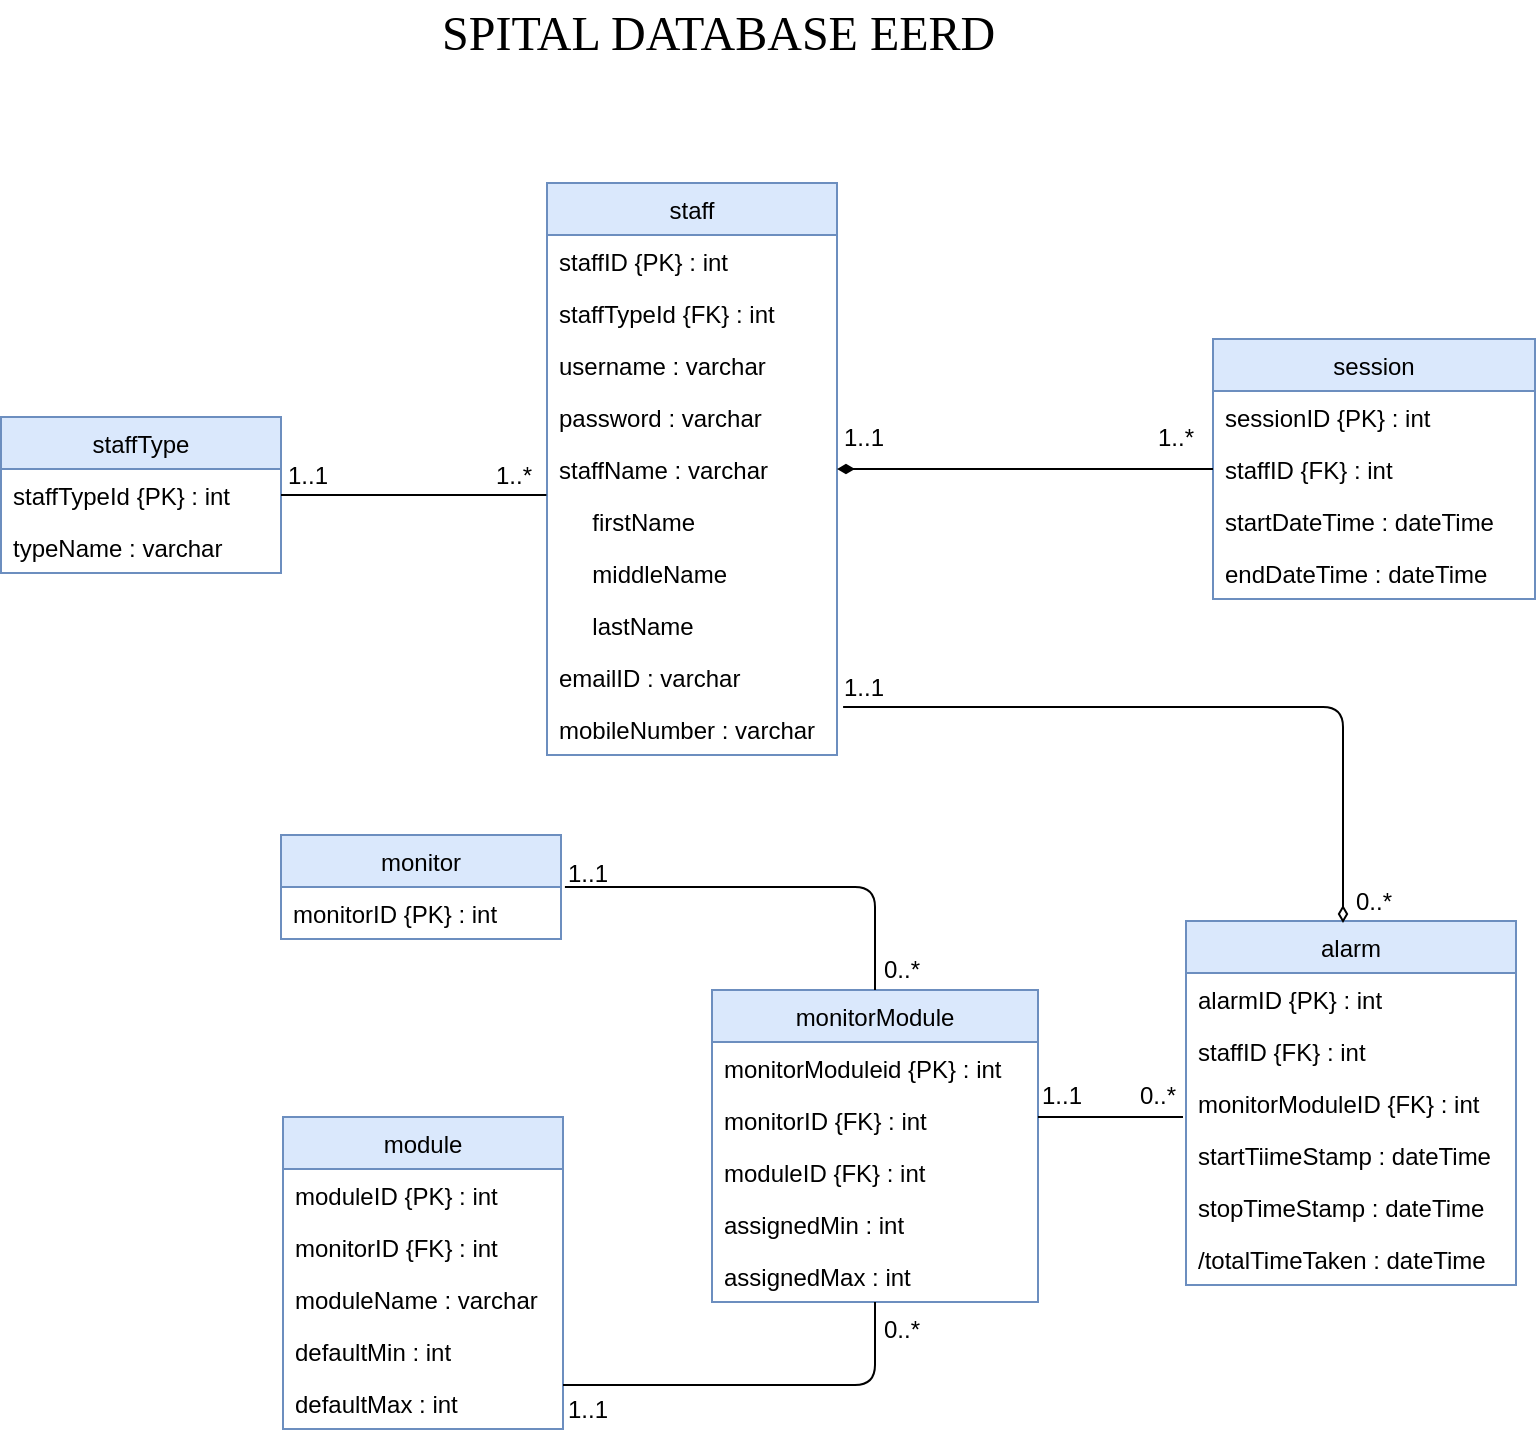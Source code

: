 <mxfile version="12.1.4" type="google" pages="1"><diagram name="Page-1" id="a7904f86-f2b4-8e86-fa97-74104820619b"><mxGraphModel dx="1331" dy="801" grid="0" gridSize="10" guides="1" tooltips="1" connect="1" arrows="1" fold="1" page="1" pageScale="1" pageWidth="1169" pageHeight="827" background="#ffffff" math="0" shadow="0"><root><mxCell id="0"/><mxCell id="1" parent="0"/><mxCell id="qezCZ1PlhxGMS-Hb1OPX-21" value="session" style="swimlane;fontStyle=0;childLayout=stackLayout;horizontal=1;startSize=26;fillColor=#dae8fc;horizontalStack=0;resizeParent=1;resizeParentMax=0;resizeLast=0;collapsible=1;marginBottom=0;strokeColor=#6c8ebf;" vertex="1" parent="1"><mxGeometry x="789.5" y="189.5" width="161" height="130" as="geometry"/></mxCell><mxCell id="qezCZ1PlhxGMS-Hb1OPX-30" value="sessionID {PK} : int" style="text;strokeColor=none;fillColor=none;align=left;verticalAlign=top;spacingLeft=4;spacingRight=4;overflow=hidden;rotatable=0;points=[[0,0.5],[1,0.5]];portConstraint=eastwest;" vertex="1" parent="qezCZ1PlhxGMS-Hb1OPX-21"><mxGeometry y="26" width="161" height="26" as="geometry"/></mxCell><mxCell id="qezCZ1PlhxGMS-Hb1OPX-29" value="staffID {FK} : int" style="text;strokeColor=none;fillColor=none;align=left;verticalAlign=top;spacingLeft=4;spacingRight=4;overflow=hidden;rotatable=0;points=[[0,0.5],[1,0.5]];portConstraint=eastwest;" vertex="1" parent="qezCZ1PlhxGMS-Hb1OPX-21"><mxGeometry y="52" width="161" height="26" as="geometry"/></mxCell><mxCell id="qezCZ1PlhxGMS-Hb1OPX-71" value="startDateTime : dateTime" style="text;strokeColor=none;fillColor=none;align=left;verticalAlign=top;spacingLeft=4;spacingRight=4;overflow=hidden;rotatable=0;points=[[0,0.5],[1,0.5]];portConstraint=eastwest;fontFamily=Helvetica;fontSize=12;" vertex="1" parent="qezCZ1PlhxGMS-Hb1OPX-21"><mxGeometry y="78" width="161" height="26" as="geometry"/></mxCell><mxCell id="qezCZ1PlhxGMS-Hb1OPX-72" value="endDateTime : dateTime" style="text;strokeColor=none;fillColor=none;align=left;verticalAlign=top;spacingLeft=4;spacingRight=4;overflow=hidden;rotatable=0;points=[[0,0.5],[1,0.5]];portConstraint=eastwest;fontFamily=Helvetica;fontSize=12;" vertex="1" parent="qezCZ1PlhxGMS-Hb1OPX-21"><mxGeometry y="104" width="161" height="26" as="geometry"/></mxCell><mxCell id="qezCZ1PlhxGMS-Hb1OPX-25" value="alarm" style="swimlane;fontStyle=0;childLayout=stackLayout;horizontal=1;startSize=26;fillColor=#dae8fc;horizontalStack=0;resizeParent=1;resizeParentMax=0;resizeLast=0;collapsible=1;marginBottom=0;strokeColor=#6c8ebf;" vertex="1" parent="1"><mxGeometry x="776" y="480.5" width="165" height="182" as="geometry"/></mxCell><mxCell id="qezCZ1PlhxGMS-Hb1OPX-31" value="alarmID {PK} : int" style="text;strokeColor=none;fillColor=none;align=left;verticalAlign=top;spacingLeft=4;spacingRight=4;overflow=hidden;rotatable=0;points=[[0,0.5],[1,0.5]];portConstraint=eastwest;" vertex="1" parent="qezCZ1PlhxGMS-Hb1OPX-25"><mxGeometry y="26" width="165" height="26" as="geometry"/></mxCell><mxCell id="qezCZ1PlhxGMS-Hb1OPX-63" value="staffID {FK} : int" style="text;strokeColor=none;fillColor=none;align=left;verticalAlign=top;spacingLeft=4;spacingRight=4;overflow=hidden;rotatable=0;points=[[0,0.5],[1,0.5]];portConstraint=eastwest;" vertex="1" parent="qezCZ1PlhxGMS-Hb1OPX-25"><mxGeometry y="52" width="165" height="26" as="geometry"/></mxCell><mxCell id="qezCZ1PlhxGMS-Hb1OPX-26" value="monitorModuleID {FK} : int" style="text;strokeColor=none;fillColor=none;align=left;verticalAlign=top;spacingLeft=4;spacingRight=4;overflow=hidden;rotatable=0;points=[[0,0.5],[1,0.5]];portConstraint=eastwest;" vertex="1" parent="qezCZ1PlhxGMS-Hb1OPX-25"><mxGeometry y="78" width="165" height="26" as="geometry"/></mxCell><mxCell id="qezCZ1PlhxGMS-Hb1OPX-27" value="startTiimeStamp : dateTime" style="text;strokeColor=none;fillColor=none;align=left;verticalAlign=top;spacingLeft=4;spacingRight=4;overflow=hidden;rotatable=0;points=[[0,0.5],[1,0.5]];portConstraint=eastwest;" vertex="1" parent="qezCZ1PlhxGMS-Hb1OPX-25"><mxGeometry y="104" width="165" height="26" as="geometry"/></mxCell><mxCell id="qezCZ1PlhxGMS-Hb1OPX-28" value="stopTimeStamp : dateTime" style="text;strokeColor=none;fillColor=none;align=left;verticalAlign=top;spacingLeft=4;spacingRight=4;overflow=hidden;rotatable=0;points=[[0,0.5],[1,0.5]];portConstraint=eastwest;" vertex="1" parent="qezCZ1PlhxGMS-Hb1OPX-25"><mxGeometry y="130" width="165" height="26" as="geometry"/></mxCell><mxCell id="qezCZ1PlhxGMS-Hb1OPX-67" value="/totalTimeTaken : dateTime" style="text;strokeColor=none;fillColor=none;align=left;verticalAlign=top;spacingLeft=4;spacingRight=4;overflow=hidden;rotatable=0;points=[[0,0.5],[1,0.5]];portConstraint=eastwest;" vertex="1" parent="qezCZ1PlhxGMS-Hb1OPX-25"><mxGeometry y="156" width="165" height="26" as="geometry"/></mxCell><mxCell id="qezCZ1PlhxGMS-Hb1OPX-32" value="staff" style="swimlane;fontStyle=0;childLayout=stackLayout;horizontal=1;startSize=26;fillColor=#dae8fc;horizontalStack=0;resizeParent=1;resizeParentMax=0;resizeLast=0;collapsible=1;marginBottom=0;strokeColor=#6c8ebf;" vertex="1" parent="1"><mxGeometry x="456.5" y="111.5" width="145" height="286" as="geometry"/></mxCell><mxCell id="qezCZ1PlhxGMS-Hb1OPX-37" value="staffID {PK} : int" style="text;strokeColor=none;fillColor=none;align=left;verticalAlign=top;spacingLeft=4;spacingRight=4;overflow=hidden;rotatable=0;points=[[0,0.5],[1,0.5]];portConstraint=eastwest;" vertex="1" parent="qezCZ1PlhxGMS-Hb1OPX-32"><mxGeometry y="26" width="145" height="26" as="geometry"/></mxCell><mxCell id="qezCZ1PlhxGMS-Hb1OPX-20" value="staffTypeId {FK} : int" style="text;strokeColor=none;fillColor=none;align=left;verticalAlign=top;spacingLeft=4;spacingRight=4;overflow=hidden;rotatable=0;points=[[0,0.5],[1,0.5]];portConstraint=eastwest;" vertex="1" parent="qezCZ1PlhxGMS-Hb1OPX-32"><mxGeometry y="52" width="145" height="26" as="geometry"/></mxCell><mxCell id="qezCZ1PlhxGMS-Hb1OPX-2" value="username : varchar" style="text;strokeColor=none;fillColor=none;align=left;verticalAlign=top;spacingLeft=4;spacingRight=4;overflow=hidden;rotatable=0;points=[[0,0.5],[1,0.5]];portConstraint=eastwest;" vertex="1" parent="qezCZ1PlhxGMS-Hb1OPX-32"><mxGeometry y="78" width="145" height="26" as="geometry"/></mxCell><mxCell id="qezCZ1PlhxGMS-Hb1OPX-3" value="password : varchar" style="text;strokeColor=none;fillColor=none;align=left;verticalAlign=top;spacingLeft=4;spacingRight=4;overflow=hidden;rotatable=0;points=[[0,0.5],[1,0.5]];portConstraint=eastwest;" vertex="1" parent="qezCZ1PlhxGMS-Hb1OPX-32"><mxGeometry y="104" width="145" height="26" as="geometry"/></mxCell><mxCell id="qezCZ1PlhxGMS-Hb1OPX-36" value="staffName : varchar" style="text;strokeColor=none;fillColor=none;align=left;verticalAlign=top;spacingLeft=4;spacingRight=4;overflow=hidden;rotatable=0;points=[[0,0.5],[1,0.5]];portConstraint=eastwest;" vertex="1" parent="qezCZ1PlhxGMS-Hb1OPX-32"><mxGeometry y="130" width="145" height="26" as="geometry"/></mxCell><mxCell id="qezCZ1PlhxGMS-Hb1OPX-60" value="     firstName" style="text;strokeColor=none;fillColor=none;align=left;verticalAlign=top;spacingLeft=4;spacingRight=4;overflow=hidden;rotatable=0;points=[[0,0.5],[1,0.5]];portConstraint=eastwest;" vertex="1" parent="qezCZ1PlhxGMS-Hb1OPX-32"><mxGeometry y="156" width="145" height="26" as="geometry"/></mxCell><mxCell id="qezCZ1PlhxGMS-Hb1OPX-62" value="     middleName" style="text;strokeColor=none;fillColor=none;align=left;verticalAlign=top;spacingLeft=4;spacingRight=4;overflow=hidden;rotatable=0;points=[[0,0.5],[1,0.5]];portConstraint=eastwest;" vertex="1" parent="qezCZ1PlhxGMS-Hb1OPX-32"><mxGeometry y="182" width="145" height="26" as="geometry"/></mxCell><mxCell id="qezCZ1PlhxGMS-Hb1OPX-61" value="     lastName" style="text;strokeColor=none;fillColor=none;align=left;verticalAlign=top;spacingLeft=4;spacingRight=4;overflow=hidden;rotatable=0;points=[[0,0.5],[1,0.5]];portConstraint=eastwest;" vertex="1" parent="qezCZ1PlhxGMS-Hb1OPX-32"><mxGeometry y="208" width="145" height="26" as="geometry"/></mxCell><mxCell id="qezCZ1PlhxGMS-Hb1OPX-18" value="emailID : varchar" style="text;strokeColor=none;fillColor=none;align=left;verticalAlign=top;spacingLeft=4;spacingRight=4;overflow=hidden;rotatable=0;points=[[0,0.5],[1,0.5]];portConstraint=eastwest;" vertex="1" parent="qezCZ1PlhxGMS-Hb1OPX-32"><mxGeometry y="234" width="145" height="26" as="geometry"/></mxCell><mxCell id="qezCZ1PlhxGMS-Hb1OPX-19" value="mobileNumber : varchar" style="text;strokeColor=none;fillColor=none;align=left;verticalAlign=top;spacingLeft=4;spacingRight=4;overflow=hidden;rotatable=0;points=[[0,0.5],[1,0.5]];portConstraint=eastwest;" vertex="1" parent="qezCZ1PlhxGMS-Hb1OPX-32"><mxGeometry y="260" width="145" height="26" as="geometry"/></mxCell><mxCell id="qezCZ1PlhxGMS-Hb1OPX-38" value="monitor" style="swimlane;fontStyle=0;childLayout=stackLayout;horizontal=1;startSize=26;fillColor=#dae8fc;horizontalStack=0;resizeParent=1;resizeParentMax=0;resizeLast=0;collapsible=1;marginBottom=0;strokeColor=#6c8ebf;" vertex="1" parent="1"><mxGeometry x="323.5" y="437.5" width="140" height="52" as="geometry"/></mxCell><mxCell id="qezCZ1PlhxGMS-Hb1OPX-39" value="monitorID {PK} : int" style="text;strokeColor=none;fillColor=none;align=left;verticalAlign=top;spacingLeft=4;spacingRight=4;overflow=hidden;rotatable=0;points=[[0,0.5],[1,0.5]];portConstraint=eastwest;" vertex="1" parent="qezCZ1PlhxGMS-Hb1OPX-38"><mxGeometry y="26" width="140" height="26" as="geometry"/></mxCell><mxCell id="qezCZ1PlhxGMS-Hb1OPX-42" value="module" style="swimlane;fontStyle=0;childLayout=stackLayout;horizontal=1;startSize=26;fillColor=#dae8fc;horizontalStack=0;resizeParent=1;resizeParentMax=0;resizeLast=0;collapsible=1;marginBottom=0;strokeColor=#6c8ebf;" vertex="1" parent="1"><mxGeometry x="324.5" y="578.5" width="140" height="156" as="geometry"/></mxCell><mxCell id="qezCZ1PlhxGMS-Hb1OPX-43" value="moduleID {PK} : int" style="text;strokeColor=none;fillColor=none;align=left;verticalAlign=top;spacingLeft=4;spacingRight=4;overflow=hidden;rotatable=0;points=[[0,0.5],[1,0.5]];portConstraint=eastwest;" vertex="1" parent="qezCZ1PlhxGMS-Hb1OPX-42"><mxGeometry y="26" width="140" height="26" as="geometry"/></mxCell><mxCell id="qezCZ1PlhxGMS-Hb1OPX-48" value="monitorID {FK} : int" style="text;strokeColor=none;fillColor=none;align=left;verticalAlign=top;spacingLeft=4;spacingRight=4;overflow=hidden;rotatable=0;points=[[0,0.5],[1,0.5]];portConstraint=eastwest;" vertex="1" parent="qezCZ1PlhxGMS-Hb1OPX-42"><mxGeometry y="52" width="140" height="26" as="geometry"/></mxCell><mxCell id="qezCZ1PlhxGMS-Hb1OPX-44" value="moduleName : varchar" style="text;strokeColor=none;fillColor=none;align=left;verticalAlign=top;spacingLeft=4;spacingRight=4;overflow=hidden;rotatable=0;points=[[0,0.5],[1,0.5]];portConstraint=eastwest;" vertex="1" parent="qezCZ1PlhxGMS-Hb1OPX-42"><mxGeometry y="78" width="140" height="26" as="geometry"/></mxCell><mxCell id="qezCZ1PlhxGMS-Hb1OPX-79" value="defaultMin : int" style="text;strokeColor=none;fillColor=none;align=left;verticalAlign=top;spacingLeft=4;spacingRight=4;overflow=hidden;rotatable=0;points=[[0,0.5],[1,0.5]];portConstraint=eastwest;fontFamily=Helvetica;fontSize=12;" vertex="1" parent="qezCZ1PlhxGMS-Hb1OPX-42"><mxGeometry y="104" width="140" height="26" as="geometry"/></mxCell><mxCell id="qezCZ1PlhxGMS-Hb1OPX-80" value="defaultMax : int" style="text;strokeColor=none;fillColor=none;align=left;verticalAlign=top;spacingLeft=4;spacingRight=4;overflow=hidden;rotatable=0;points=[[0,0.5],[1,0.5]];portConstraint=eastwest;fontFamily=Helvetica;fontSize=12;" vertex="1" parent="qezCZ1PlhxGMS-Hb1OPX-42"><mxGeometry y="130" width="140" height="26" as="geometry"/></mxCell><mxCell id="qezCZ1PlhxGMS-Hb1OPX-51" value="" style="endArrow=none;html=1;exitX=1;exitY=0.5;exitDx=0;exitDy=0;entryX=0;entryY=0.5;entryDx=0;entryDy=0;startArrow=diamondThin;startFill=1;" edge="1" parent="1" source="qezCZ1PlhxGMS-Hb1OPX-36" target="qezCZ1PlhxGMS-Hb1OPX-29"><mxGeometry width="50" height="50" relative="1" as="geometry"><mxPoint x="656.5" y="274.5" as="sourcePoint"/><mxPoint x="706.5" y="224.5" as="targetPoint"/></mxGeometry></mxCell><mxCell id="qezCZ1PlhxGMS-Hb1OPX-52" value="1..*" style="text;html=1;resizable=0;points=[];autosize=1;align=left;verticalAlign=top;spacingTop=-4;" vertex="1" parent="1"><mxGeometry x="759.5" y="228.5" width="30" height="20" as="geometry"/></mxCell><mxCell id="qezCZ1PlhxGMS-Hb1OPX-53" value="1..1" style="text;html=1;resizable=0;points=[];autosize=1;align=left;verticalAlign=top;spacingTop=-4;" vertex="1" parent="1"><mxGeometry x="602.5" y="228.5" width="40" height="20" as="geometry"/></mxCell><mxCell id="qezCZ1PlhxGMS-Hb1OPX-64" value="" style="endArrow=none;html=1;exitX=0.5;exitY=0;exitDx=0;exitDy=0;endFill=0;startArrow=diamondThin;startFill=0;entryX=1.021;entryY=0.077;entryDx=0;entryDy=0;entryPerimeter=0;" edge="1" parent="1" target="qezCZ1PlhxGMS-Hb1OPX-19"><mxGeometry width="50" height="50" relative="1" as="geometry"><mxPoint x="854.5" y="481.5" as="sourcePoint"/><mxPoint x="597.5" y="348.5" as="targetPoint"/><Array as="points"><mxPoint x="854.5" y="373.5"/></Array></mxGeometry></mxCell><mxCell id="qezCZ1PlhxGMS-Hb1OPX-65" value="0..*" style="text;html=1;resizable=0;points=[];autosize=1;align=left;verticalAlign=top;spacingTop=-4;" vertex="1" parent="1"><mxGeometry x="858.5" y="460.5" width="30" height="20" as="geometry"/></mxCell><mxCell id="qezCZ1PlhxGMS-Hb1OPX-66" value="1..1" style="text;html=1;resizable=0;points=[];autosize=1;align=left;verticalAlign=top;spacingTop=-4;" vertex="1" parent="1"><mxGeometry x="602.5" y="353.5" width="40" height="20" as="geometry"/></mxCell><mxCell id="qezCZ1PlhxGMS-Hb1OPX-69" value="SPITAL DATABASE EERD" style="text;html=1;resizable=0;points=[];autosize=1;align=left;verticalAlign=top;spacingTop=-4;fontFamily=Verdana;fontSize=24;" vertex="1" parent="1"><mxGeometry x="402" y="20" width="310" height="30" as="geometry"/></mxCell><mxCell id="qezCZ1PlhxGMS-Hb1OPX-74" value="monitorModule" style="swimlane;fontStyle=0;childLayout=stackLayout;horizontal=1;startSize=26;fillColor=#dae8fc;horizontalStack=0;resizeParent=1;resizeParentMax=0;resizeLast=0;collapsible=1;marginBottom=0;fontFamily=Helvetica;fontSize=12;strokeColor=#6c8ebf;" vertex="1" parent="1"><mxGeometry x="539" y="515" width="163" height="156" as="geometry"/></mxCell><mxCell id="qezCZ1PlhxGMS-Hb1OPX-76" value="monitorModuleid {PK} : int" style="text;strokeColor=none;fillColor=none;align=left;verticalAlign=top;spacingLeft=4;spacingRight=4;overflow=hidden;rotatable=0;points=[[0,0.5],[1,0.5]];portConstraint=eastwest;" vertex="1" parent="qezCZ1PlhxGMS-Hb1OPX-74"><mxGeometry y="26" width="163" height="26" as="geometry"/></mxCell><mxCell id="qezCZ1PlhxGMS-Hb1OPX-77" value="monitorID {FK} : int" style="text;strokeColor=none;fillColor=none;align=left;verticalAlign=top;spacingLeft=4;spacingRight=4;overflow=hidden;rotatable=0;points=[[0,0.5],[1,0.5]];portConstraint=eastwest;" vertex="1" parent="qezCZ1PlhxGMS-Hb1OPX-74"><mxGeometry y="52" width="163" height="26" as="geometry"/></mxCell><mxCell id="qezCZ1PlhxGMS-Hb1OPX-78" value="moduleID {FK} : int" style="text;strokeColor=none;fillColor=none;align=left;verticalAlign=top;spacingLeft=4;spacingRight=4;overflow=hidden;rotatable=0;points=[[0,0.5],[1,0.5]];portConstraint=eastwest;fontFamily=Helvetica;fontSize=12;" vertex="1" parent="qezCZ1PlhxGMS-Hb1OPX-74"><mxGeometry y="78" width="163" height="26" as="geometry"/></mxCell><mxCell id="qezCZ1PlhxGMS-Hb1OPX-84" value="assignedMin : int" style="text;strokeColor=none;fillColor=none;align=left;verticalAlign=top;spacingLeft=4;spacingRight=4;overflow=hidden;rotatable=0;points=[[0,0.5],[1,0.5]];portConstraint=eastwest;fontFamily=Helvetica;fontSize=12;" vertex="1" parent="qezCZ1PlhxGMS-Hb1OPX-74"><mxGeometry y="104" width="163" height="26" as="geometry"/></mxCell><mxCell id="qezCZ1PlhxGMS-Hb1OPX-85" value="assignedMax : int" style="text;strokeColor=none;fillColor=none;align=left;verticalAlign=top;spacingLeft=4;spacingRight=4;overflow=hidden;rotatable=0;points=[[0,0.5],[1,0.5]];portConstraint=eastwest;fontFamily=Helvetica;fontSize=12;" vertex="1" parent="qezCZ1PlhxGMS-Hb1OPX-74"><mxGeometry y="130" width="163" height="26" as="geometry"/></mxCell><mxCell id="qezCZ1PlhxGMS-Hb1OPX-81" value="" style="endArrow=none;html=1;fontFamily=Helvetica;fontSize=12;entryX=1.014;entryY=0;entryDx=0;entryDy=0;entryPerimeter=0;exitX=0.5;exitY=0;exitDx=0;exitDy=0;" edge="1" parent="1" source="qezCZ1PlhxGMS-Hb1OPX-74" target="qezCZ1PlhxGMS-Hb1OPX-39"><mxGeometry width="50" height="50" relative="1" as="geometry"><mxPoint x="466.5" y="559.5" as="sourcePoint"/><mxPoint x="516.5" y="509.5" as="targetPoint"/><Array as="points"><mxPoint x="620.5" y="463.5"/></Array></mxGeometry></mxCell><mxCell id="qezCZ1PlhxGMS-Hb1OPX-82" value="" style="endArrow=none;html=1;fontFamily=Helvetica;fontSize=12;exitX=1;exitY=1.154;exitDx=0;exitDy=0;exitPerimeter=0;" edge="1" parent="1" source="qezCZ1PlhxGMS-Hb1OPX-79" target="qezCZ1PlhxGMS-Hb1OPX-85"><mxGeometry width="50" height="50" relative="1" as="geometry"><mxPoint x="530.5" y="713.5" as="sourcePoint"/><mxPoint x="619.5" y="712.5" as="targetPoint"/><Array as="points"><mxPoint x="620.5" y="712.5"/></Array></mxGeometry></mxCell><mxCell id="qezCZ1PlhxGMS-Hb1OPX-83" value="" style="endArrow=none;html=1;fontFamily=Helvetica;fontSize=12;exitX=1.009;exitY=0.173;exitDx=0;exitDy=0;exitPerimeter=0;entryX=0;entryY=0.5;entryDx=0;entryDy=0;" edge="1" parent="1"><mxGeometry width="50" height="50" relative="1" as="geometry"><mxPoint x="701.967" y="578.498" as="sourcePoint"/><mxPoint x="774.5" y="578.5" as="targetPoint"/></mxGeometry></mxCell><mxCell id="qezCZ1PlhxGMS-Hb1OPX-86" value="0..*" style="text;html=1;resizable=0;points=[];autosize=1;align=left;verticalAlign=top;spacingTop=-4;fontSize=12;fontFamily=Helvetica;" vertex="1" parent="1"><mxGeometry x="751" y="557.5" width="28" height="14" as="geometry"/></mxCell><mxCell id="qezCZ1PlhxGMS-Hb1OPX-88" value="1..1" style="text;html=1;resizable=0;points=[];autosize=1;align=left;verticalAlign=top;spacingTop=-4;fontSize=12;fontFamily=Helvetica;" vertex="1" parent="1"><mxGeometry x="702" y="557.5" width="30" height="14" as="geometry"/></mxCell><mxCell id="qezCZ1PlhxGMS-Hb1OPX-90" value="1..1" style="text;html=1;resizable=0;points=[];autosize=1;align=left;verticalAlign=top;spacingTop=-4;fontSize=12;fontFamily=Helvetica;" vertex="1" parent="1"><mxGeometry x="464.5" y="446.5" width="30" height="14" as="geometry"/></mxCell><mxCell id="qezCZ1PlhxGMS-Hb1OPX-91" value="0..*" style="text;html=1;resizable=0;points=[];autosize=1;align=left;verticalAlign=top;spacingTop=-4;fontSize=12;fontFamily=Helvetica;" vertex="1" parent="1"><mxGeometry x="622.5" y="494.5" width="28" height="14" as="geometry"/></mxCell><mxCell id="qezCZ1PlhxGMS-Hb1OPX-92" value="0..*" style="text;html=1;resizable=0;points=[];autosize=1;align=left;verticalAlign=top;spacingTop=-4;fontSize=12;fontFamily=Helvetica;" vertex="1" parent="1"><mxGeometry x="622.5" y="675" width="28" height="14" as="geometry"/></mxCell><mxCell id="qezCZ1PlhxGMS-Hb1OPX-93" value="1..1" style="text;html=1;resizable=0;points=[];autosize=1;align=left;verticalAlign=top;spacingTop=-4;fontSize=12;fontFamily=Helvetica;" vertex="1" parent="1"><mxGeometry x="464.5" y="714.5" width="30" height="14" as="geometry"/></mxCell><mxCell id="qezCZ1PlhxGMS-Hb1OPX-94" value="staffType" style="swimlane;fontStyle=0;childLayout=stackLayout;horizontal=1;startSize=26;fillColor=#dae8fc;horizontalStack=0;resizeParent=1;resizeParentMax=0;resizeLast=0;collapsible=1;marginBottom=0;fontFamily=Helvetica;fontSize=12;strokeColor=#6c8ebf;" vertex="1" parent="1"><mxGeometry x="183.5" y="228.5" width="140" height="78" as="geometry"/></mxCell><mxCell id="qezCZ1PlhxGMS-Hb1OPX-95" value="staffTypeId {PK} : int" style="text;strokeColor=none;fillColor=none;align=left;verticalAlign=top;spacingLeft=4;spacingRight=4;overflow=hidden;rotatable=0;points=[[0,0.5],[1,0.5]];portConstraint=eastwest;" vertex="1" parent="qezCZ1PlhxGMS-Hb1OPX-94"><mxGeometry y="26" width="140" height="26" as="geometry"/></mxCell><mxCell id="qezCZ1PlhxGMS-Hb1OPX-96" value="typeName : varchar" style="text;strokeColor=none;fillColor=none;align=left;verticalAlign=top;spacingLeft=4;spacingRight=4;overflow=hidden;rotatable=0;points=[[0,0.5],[1,0.5]];portConstraint=eastwest;" vertex="1" parent="qezCZ1PlhxGMS-Hb1OPX-94"><mxGeometry y="52" width="140" height="26" as="geometry"/></mxCell><mxCell id="qezCZ1PlhxGMS-Hb1OPX-98" value="" style="endArrow=none;html=1;fontFamily=Helvetica;fontSize=12;exitX=1;exitY=0.5;exitDx=0;exitDy=0;entryX=-0.002;entryY=0.002;entryDx=0;entryDy=0;entryPerimeter=0;" edge="1" parent="1" source="qezCZ1PlhxGMS-Hb1OPX-95" target="qezCZ1PlhxGMS-Hb1OPX-60"><mxGeometry width="50" height="50" relative="1" as="geometry"><mxPoint x="345.5" y="367.5" as="sourcePoint"/><mxPoint x="395.5" y="317.5" as="targetPoint"/></mxGeometry></mxCell><mxCell id="qezCZ1PlhxGMS-Hb1OPX-99" value="1..1" style="text;html=1;resizable=0;points=[];autosize=1;align=left;verticalAlign=top;spacingTop=-4;fontSize=12;fontFamily=Helvetica;" vertex="1" parent="1"><mxGeometry x="324.5" y="247.5" width="30" height="14" as="geometry"/></mxCell><mxCell id="qezCZ1PlhxGMS-Hb1OPX-100" value="1..*" style="text;html=1;resizable=0;points=[];autosize=1;align=left;verticalAlign=top;spacingTop=-4;fontSize=12;fontFamily=Helvetica;" vertex="1" parent="1"><mxGeometry x="428.5" y="247.5" width="28" height="14" as="geometry"/></mxCell></root></mxGraphModel></diagram></mxfile>